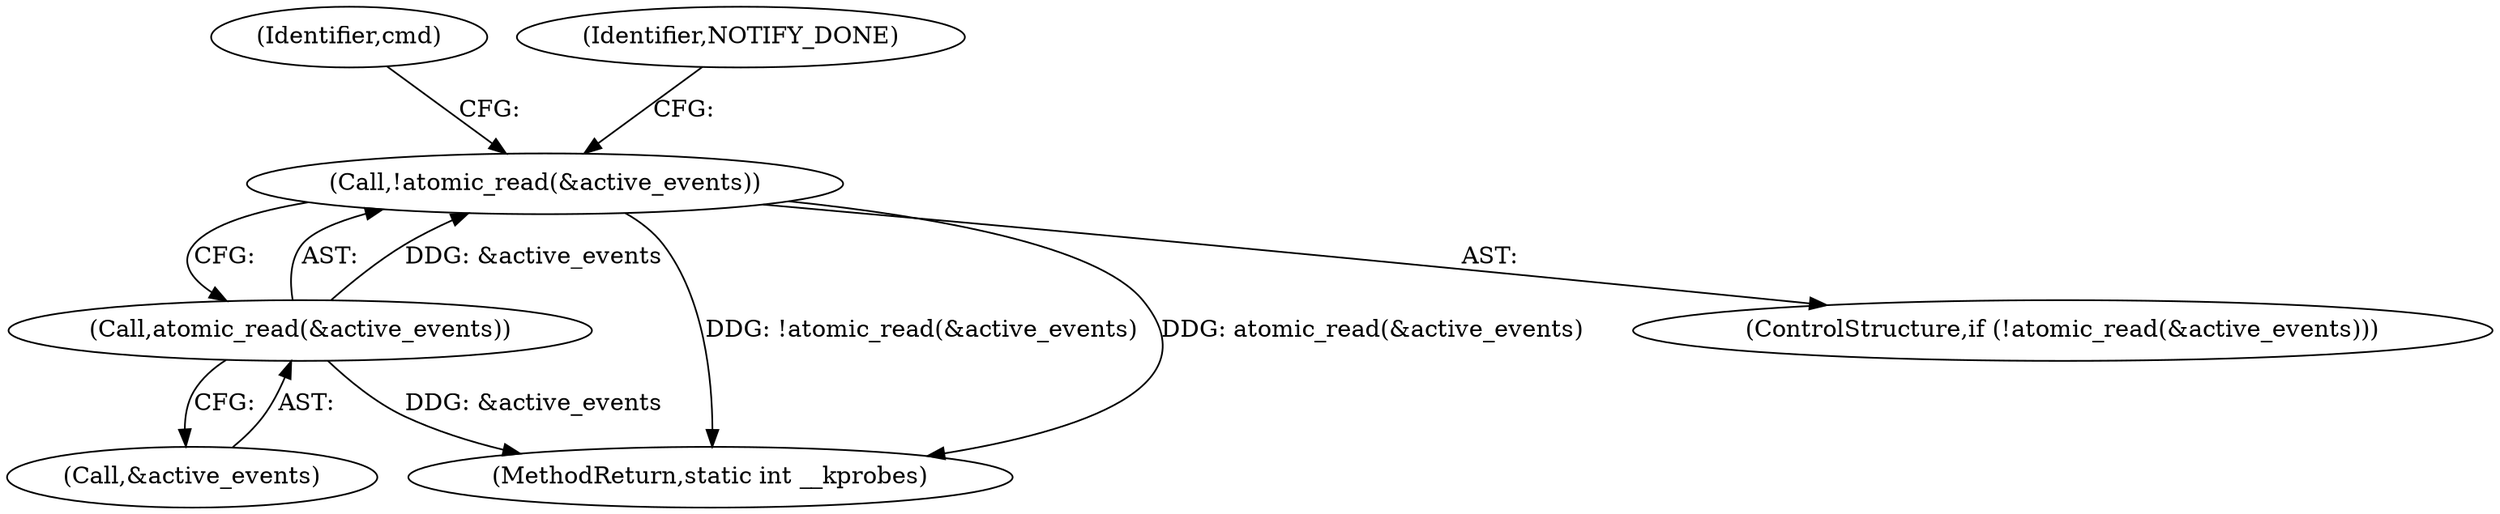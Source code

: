 digraph "0_linux_a8b0ca17b80e92faab46ee7179ba9e99ccb61233_31@API" {
"1000115" [label="(Call,!atomic_read(&active_events))"];
"1000116" [label="(Call,atomic_read(&active_events))"];
"1000122" [label="(Identifier,cmd)"];
"1000117" [label="(Call,&active_events)"];
"1000115" [label="(Call,!atomic_read(&active_events))"];
"1000120" [label="(Identifier,NOTIFY_DONE)"];
"1000116" [label="(Call,atomic_read(&active_events))"];
"1000221" [label="(MethodReturn,static int __kprobes)"];
"1000114" [label="(ControlStructure,if (!atomic_read(&active_events)))"];
"1000115" -> "1000114"  [label="AST: "];
"1000115" -> "1000116"  [label="CFG: "];
"1000116" -> "1000115"  [label="AST: "];
"1000120" -> "1000115"  [label="CFG: "];
"1000122" -> "1000115"  [label="CFG: "];
"1000115" -> "1000221"  [label="DDG: !atomic_read(&active_events)"];
"1000115" -> "1000221"  [label="DDG: atomic_read(&active_events)"];
"1000116" -> "1000115"  [label="DDG: &active_events"];
"1000116" -> "1000117"  [label="CFG: "];
"1000117" -> "1000116"  [label="AST: "];
"1000116" -> "1000221"  [label="DDG: &active_events"];
}
